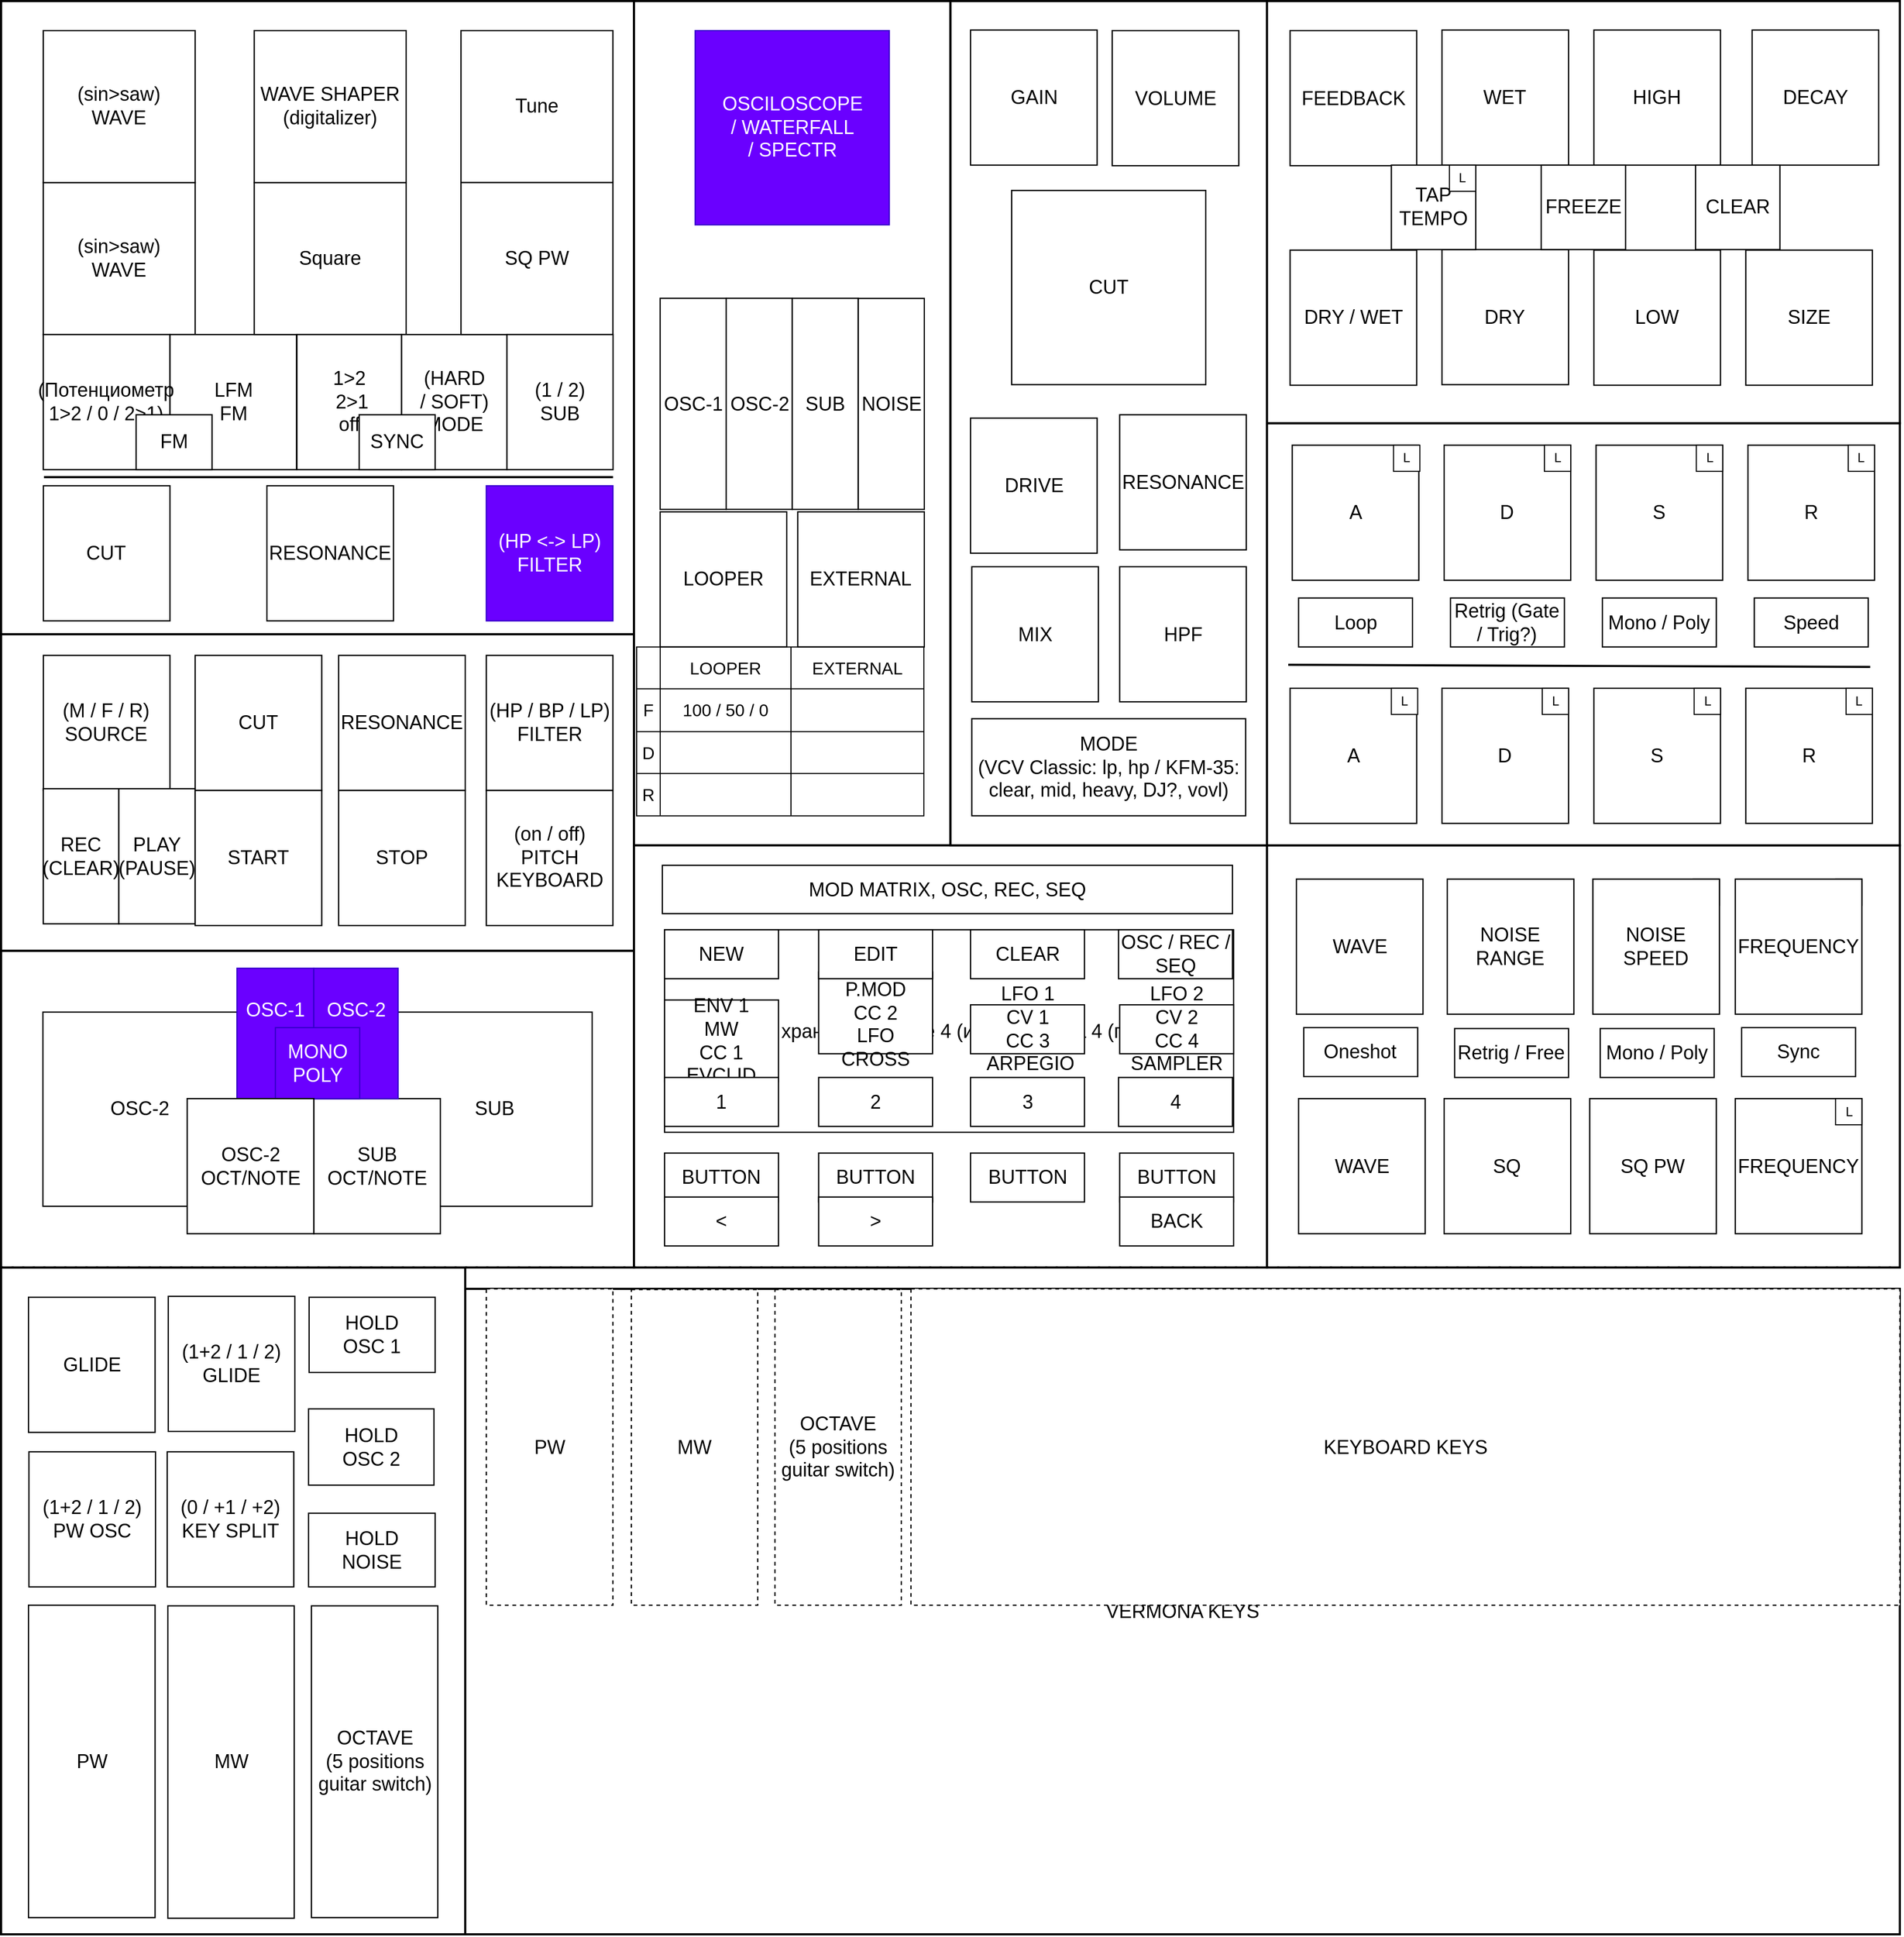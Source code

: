 <mxfile version="27.0.5">
  <diagram name="Page-1" id="0yerQAa0baYgFGr-IkGp">
    <mxGraphModel dx="928" dy="562" grid="1" gridSize="39.37" guides="1" tooltips="1" connect="1" arrows="1" fold="1" page="1" pageScale="1" pageWidth="1776" pageHeight="1811" math="0" shadow="0">
      <root>
        <mxCell id="0" />
        <mxCell id="1" parent="0" />
        <mxCell id="xokh4Ez91sBqfJbft43O-1" value="" style="rounded=0;whiteSpace=wrap;html=1;movable=1;resizable=1;rotatable=1;deletable=1;editable=1;locked=0;connectable=1;strokeWidth=1.968;" parent="1" vertex="1">
          <mxGeometry x="1181.1" y="787.4" width="590.55" height="393.7" as="geometry" />
        </mxCell>
        <mxCell id="m4RewTG6IQld1wpyNN1v-41" value="VERMONA KEYS" style="rounded=0;whiteSpace=wrap;html=1;strokeWidth=1.968;fontSize=18;movable=1;resizable=1;rotatable=1;deletable=1;editable=1;locked=0;connectable=1;" parent="1" vertex="1">
          <mxGeometry x="433.05" y="1201" width="1338.58" height="602" as="geometry" />
        </mxCell>
        <mxCell id="wlH6y_KVvPXo0IShCjxc-1" value="" style="rounded=0;whiteSpace=wrap;html=1;strokeWidth=1.968;fontSize=18;movable=1;resizable=1;rotatable=1;deletable=1;editable=1;locked=0;connectable=1;" parent="1" vertex="1">
          <mxGeometry y="1181.1" width="433.07" height="621.9" as="geometry" />
        </mxCell>
        <mxCell id="xokh4Ez91sBqfJbft43O-5" value="" style="rounded=0;whiteSpace=wrap;html=1;movable=1;resizable=1;rotatable=1;deletable=1;editable=1;locked=0;connectable=1;strokeWidth=1.968;" parent="1" vertex="1">
          <mxGeometry x="-2.274e-13" y="1.421e-14" width="590.55" height="590.55" as="geometry" />
        </mxCell>
        <mxCell id="xokh4Ez91sBqfJbft43O-4" value="" style="rounded=0;whiteSpace=wrap;html=1;movable=1;resizable=1;rotatable=1;deletable=1;editable=1;locked=0;connectable=1;strokeWidth=1.968;" parent="1" vertex="1">
          <mxGeometry x="-2.274e-13" y="590.54" width="590.55" height="295.275" as="geometry" />
        </mxCell>
        <mxCell id="xokh4Ez91sBqfJbft43O-3" value="" style="rounded=0;whiteSpace=wrap;html=1;movable=1;resizable=1;rotatable=1;deletable=1;editable=1;locked=0;connectable=1;strokeWidth=1.968;" parent="1" vertex="1">
          <mxGeometry x="-2.274e-13" y="885.82" width="590.55" height="295.275" as="geometry" />
        </mxCell>
        <mxCell id="xokh4Ez91sBqfJbft43O-2" value="" style="rounded=0;whiteSpace=wrap;html=1;movable=1;resizable=1;rotatable=1;deletable=1;editable=1;locked=0;connectable=1;strokeWidth=1.968;" parent="1" vertex="1">
          <mxGeometry x="1181.08" y="393.7" width="590.55" height="393.7" as="geometry" />
        </mxCell>
        <mxCell id="d05ju5goZMEUmhi3or16-11" value="" style="rounded=0;whiteSpace=wrap;html=1;movable=1;resizable=1;rotatable=1;deletable=1;editable=1;locked=0;connectable=1;strokeWidth=1.968;" parent="1" vertex="1">
          <mxGeometry x="1181.1" width="590.55" height="393.7" as="geometry" />
        </mxCell>
        <mxCell id="56mNvcB_yV8vKIjIocQw-3" value="" style="rounded=0;whiteSpace=wrap;html=1;movable=1;resizable=1;rotatable=1;deletable=1;editable=1;locked=0;connectable=1;strokeWidth=1.968;" parent="1" vertex="1">
          <mxGeometry x="590.55" width="295.27" height="787.4" as="geometry" />
        </mxCell>
        <mxCell id="d05ju5goZMEUmhi3or16-10" value="" style="rounded=0;whiteSpace=wrap;html=1;movable=1;resizable=1;rotatable=1;deletable=1;editable=1;locked=0;connectable=1;strokeWidth=1.968;" parent="1" vertex="1">
          <mxGeometry x="590.55" y="787.4" width="590.55" height="393.7" as="geometry" />
        </mxCell>
        <mxCell id="m4RewTG6IQld1wpyNN1v-2" value="(sin&amp;gt;saw)&lt;br&gt;WAVE" style="rounded=0;whiteSpace=wrap;html=1;strokeWidth=1.181;fontSize=18;" parent="1" vertex="1">
          <mxGeometry x="39.37" y="169.29" width="141.732" height="141.732" as="geometry" />
        </mxCell>
        <mxCell id="m4RewTG6IQld1wpyNN1v-3" value="&lt;div&gt;LFM&lt;/div&gt;&lt;div&gt;FM&lt;/div&gt;" style="rounded=0;whiteSpace=wrap;html=1;strokeWidth=1.181;fontSize=18;" parent="1" vertex="1">
          <mxGeometry x="157.58" y="311.02" width="118.11" height="125.984" as="geometry" />
        </mxCell>
        <mxCell id="m4RewTG6IQld1wpyNN1v-4" value="Square" style="rounded=0;whiteSpace=wrap;html=1;strokeWidth=1.181;fontSize=18;" parent="1" vertex="1">
          <mxGeometry x="236.22" y="169.29" width="141.732" height="141.732" as="geometry" />
        </mxCell>
        <mxCell id="m4RewTG6IQld1wpyNN1v-6" value="(HARD /&amp;nbsp;SOFT)&lt;br&gt;MODE" style="rounded=0;whiteSpace=wrap;html=1;strokeWidth=1.181;fontSize=18;" parent="1" vertex="1">
          <mxGeometry x="373.59" y="311.02" width="98.42" height="125.98" as="geometry" />
        </mxCell>
        <mxCell id="m4RewTG6IQld1wpyNN1v-7" value="(sin&amp;gt;saw)&lt;br&gt;WAVE" style="rounded=0;whiteSpace=wrap;html=1;strokeWidth=1.181;fontSize=18;" parent="1" vertex="1">
          <mxGeometry x="39.37" y="27.56" width="141.732" height="141.732" as="geometry" />
        </mxCell>
        <mxCell id="m4RewTG6IQld1wpyNN1v-9" value="WAVE SHAPER&lt;br&gt;(digitalizer)" style="rounded=0;whiteSpace=wrap;html=1;strokeWidth=1.181;fontSize=18;" parent="1" vertex="1">
          <mxGeometry x="236.22" y="27.56" width="141.732" height="141.732" as="geometry" />
        </mxCell>
        <mxCell id="m4RewTG6IQld1wpyNN1v-10" value="Tune" style="rounded=0;whiteSpace=wrap;html=1;strokeWidth=1.181;fontSize=18;" parent="1" vertex="1">
          <mxGeometry x="429.13" y="27.56" width="141.732" height="141.732" as="geometry" />
        </mxCell>
        <mxCell id="m4RewTG6IQld1wpyNN1v-14" value="OSC-2" style="rounded=0;whiteSpace=wrap;html=1;strokeWidth=1.181;fontSize=18;" parent="1" vertex="1">
          <mxGeometry x="39.04" y="942.91" width="181.102" height="181.102" as="geometry" />
        </mxCell>
        <mxCell id="m4RewTG6IQld1wpyNN1v-16" value="SUB" style="rounded=0;whiteSpace=wrap;html=1;strokeWidth=1.181;fontSize=18;" parent="1" vertex="1">
          <mxGeometry x="370.4" y="942.91" width="181.102" height="181.102" as="geometry" />
        </mxCell>
        <mxCell id="m4RewTG6IQld1wpyNN1v-17" value="SUB&lt;br&gt;OCT/NOTE" style="rounded=0;whiteSpace=wrap;html=1;strokeWidth=1.181;fontSize=18;" parent="1" vertex="1">
          <mxGeometry x="291.77" y="1023.62" width="118.11" height="125.984" as="geometry" />
        </mxCell>
        <mxCell id="m4RewTG6IQld1wpyNN1v-19" value="&lt;div&gt;OSC-1&lt;/div&gt;" style="rounded=0;whiteSpace=wrap;html=1;strokeWidth=1.181;fontSize=18;" parent="1" vertex="1">
          <mxGeometry x="614.94" y="277.2" width="61.62" height="196.85" as="geometry" />
        </mxCell>
        <mxCell id="m4RewTG6IQld1wpyNN1v-20" value="OSC-2" style="rounded=0;whiteSpace=wrap;html=1;strokeWidth=1.181;fontSize=18;" parent="1" vertex="1">
          <mxGeometry x="676.56" y="277.18" width="61.62" height="196.85" as="geometry" />
        </mxCell>
        <mxCell id="m4RewTG6IQld1wpyNN1v-21" value="SUB" style="rounded=0;whiteSpace=wrap;html=1;strokeWidth=1.181;fontSize=18;" parent="1" vertex="1">
          <mxGeometry x="738.18" y="277.2" width="61.62" height="196.85" as="geometry" />
        </mxCell>
        <mxCell id="m4RewTG6IQld1wpyNN1v-22" value="NOISE" style="rounded=0;whiteSpace=wrap;html=1;strokeWidth=1.181;fontSize=18;" parent="1" vertex="1">
          <mxGeometry x="799.8" y="277.32" width="61.62" height="196.73" as="geometry" />
        </mxCell>
        <mxCell id="m4RewTG6IQld1wpyNN1v-23" value="LOOPER" style="rounded=0;whiteSpace=wrap;html=1;strokeWidth=1.181;fontSize=18;" parent="1" vertex="1">
          <mxGeometry x="614.94" y="476.37" width="118.11" height="125.984" as="geometry" />
        </mxCell>
        <mxCell id="m4RewTG6IQld1wpyNN1v-24" value="EXTERNAL" style="rounded=0;whiteSpace=wrap;html=1;strokeWidth=1.181;fontSize=18;" parent="1" vertex="1">
          <mxGeometry x="743.31" y="476.37" width="118.11" height="125.984" as="geometry" />
        </mxCell>
        <mxCell id="m4RewTG6IQld1wpyNN1v-32" value="GLIDE" style="rounded=0;whiteSpace=wrap;html=1;strokeWidth=1.181;fontSize=18;" parent="1" vertex="1">
          <mxGeometry x="25.59" y="1208.87" width="118.11" height="125.984" as="geometry" />
        </mxCell>
        <mxCell id="m4RewTG6IQld1wpyNN1v-35" value="MW" style="rounded=0;whiteSpace=wrap;html=1;strokeWidth=1.181;fontSize=18;dashed=1;" parent="1" vertex="1">
          <mxGeometry x="588.09" y="1201.61" width="117.9" height="294.45" as="geometry" />
        </mxCell>
        <mxCell id="m4RewTG6IQld1wpyNN1v-36" value="OCTAVE&lt;br&gt;(5 positions guitar switch)" style="rounded=0;whiteSpace=wrap;html=1;strokeWidth=1.181;fontSize=18;dashed=1;" parent="1" vertex="1">
          <mxGeometry x="722.06" y="1201.61" width="117.9" height="294.45" as="geometry" />
        </mxCell>
        <mxCell id="m4RewTG6IQld1wpyNN1v-37" value="HOLD&lt;br&gt;&lt;div&gt;OSC 1&lt;/div&gt;" style="rounded=0;whiteSpace=wrap;html=1;strokeWidth=1.181;fontSize=18;" parent="1" vertex="1">
          <mxGeometry x="287.4" y="1208.87" width="117.6" height="70.13" as="geometry" />
        </mxCell>
        <mxCell id="m4RewTG6IQld1wpyNN1v-38" value="(0 / +1 / +2)&lt;br&gt;KEY SPLIT" style="rounded=0;whiteSpace=wrap;html=1;strokeWidth=1.181;fontSize=18;" parent="1" vertex="1">
          <mxGeometry x="155.0" y="1353.0" width="118.11" height="125.984" as="geometry" />
        </mxCell>
        <mxCell id="m4RewTG6IQld1wpyNN1v-39" value="" style="endArrow=none;html=1;rounded=0;strokeWidth=1.968;dashed=1;dashPattern=1 4;" parent="1" edge="1">
          <mxGeometry width="50" height="50" relative="1" as="geometry">
            <mxPoint y="1181" as="sourcePoint" />
            <mxPoint x="1772" y="1181" as="targetPoint" />
          </mxGeometry>
        </mxCell>
        <mxCell id="m4RewTG6IQld1wpyNN1v-73" value="Модуляция хранится в табле 4 (источники) на 4 (получатели)" style="rounded=0;whiteSpace=wrap;html=1;strokeWidth=1.181;fontSize=18;" parent="1" vertex="1">
          <mxGeometry x="619.06" y="866.14" width="530.94" height="188.86" as="geometry" />
        </mxCell>
        <mxCell id="xWX6AHxLNLRqpK4tOp0E-5" value="(1+2 / 1 / 2)&lt;br&gt;PW OSC" style="rounded=0;whiteSpace=wrap;html=1;strokeWidth=1.181;fontSize=18;" parent="1" vertex="1">
          <mxGeometry x="26.0" y="1353.0" width="118.11" height="125.984" as="geometry" />
        </mxCell>
        <mxCell id="xWX6AHxLNLRqpK4tOp0E-8" value="SIZE" style="rounded=0;whiteSpace=wrap;html=1;strokeWidth=1.181;fontSize=18;" parent="1" vertex="1">
          <mxGeometry x="1627.89" y="232.28" width="118.11" height="125.984" as="geometry" />
        </mxCell>
        <mxCell id="xWX6AHxLNLRqpK4tOp0E-9" value="DRY" style="rounded=0;whiteSpace=wrap;html=1;strokeWidth=1.181;fontSize=18;" parent="1" vertex="1">
          <mxGeometry x="1344.42" y="231.74" width="118.11" height="125.984" as="geometry" />
        </mxCell>
        <mxCell id="xWX6AHxLNLRqpK4tOp0E-10" value="HIGH" style="rounded=0;whiteSpace=wrap;html=1;strokeWidth=1.181;fontSize=18;" parent="1" vertex="1">
          <mxGeometry x="1486.16" y="27.02" width="118.11" height="125.984" as="geometry" />
        </mxCell>
        <mxCell id="xWX6AHxLNLRqpK4tOp0E-11" value="DECAY" style="rounded=0;whiteSpace=wrap;html=1;strokeWidth=1.181;fontSize=18;" parent="1" vertex="1">
          <mxGeometry x="1633.79" y="27.02" width="118.11" height="125.984" as="geometry" />
        </mxCell>
        <mxCell id="xWX6AHxLNLRqpK4tOp0E-12" value="WET" style="rounded=0;whiteSpace=wrap;html=1;strokeWidth=1.181;fontSize=18;" parent="1" vertex="1">
          <mxGeometry x="1344.42" y="27.02" width="118.11" height="125.984" as="geometry" />
        </mxCell>
        <mxCell id="xWX6AHxLNLRqpK4tOp0E-13" value="LOW" style="rounded=0;whiteSpace=wrap;html=1;strokeWidth=1.181;fontSize=18;" parent="1" vertex="1">
          <mxGeometry x="1486.16" y="232.28" width="118.11" height="125.984" as="geometry" />
        </mxCell>
        <mxCell id="8TTZSuKu-VtuvrujYmn4-5" value="(M / F / R)&lt;div&gt;SOURCE&lt;/div&gt;" style="rounded=0;whiteSpace=wrap;html=1;strokeWidth=1.181;fontSize=18;" parent="1" vertex="1">
          <mxGeometry x="39.47" y="610.23" width="118.11" height="125.984" as="geometry" />
        </mxCell>
        <mxCell id="56mNvcB_yV8vKIjIocQw-1" value="CUT" style="rounded=0;whiteSpace=wrap;html=1;strokeWidth=1.181;fontSize=18;" parent="1" vertex="1">
          <mxGeometry x="39.47" y="452.05" width="118.11" height="125.984" as="geometry" />
        </mxCell>
        <mxCell id="56mNvcB_yV8vKIjIocQw-2" value="RESONANCE" style="rounded=0;whiteSpace=wrap;html=1;strokeWidth=1.181;fontSize=18;" parent="1" vertex="1">
          <mxGeometry x="248.03" y="452.05" width="118.11" height="125.984" as="geometry" />
        </mxCell>
        <mxCell id="xokh4Ez91sBqfJbft43O-6" value="(Потенциометр 1&amp;gt;2 / 0 / 2&amp;gt;1)" style="rounded=0;whiteSpace=wrap;html=1;strokeWidth=1.181;fontSize=18;" parent="1" vertex="1">
          <mxGeometry x="39.37" y="311.02" width="118.11" height="125.984" as="geometry" />
        </mxCell>
        <mxCell id="wlH6y_KVvPXo0IShCjxc-3" value="(1+2 / 1 / 2)&lt;br&gt;GLIDE" style="rounded=0;whiteSpace=wrap;html=1;strokeWidth=1.181;fontSize=18;" parent="1" vertex="1">
          <mxGeometry x="156.0" y="1208.0" width="118.11" height="125.984" as="geometry" />
        </mxCell>
        <mxCell id="wlH6y_KVvPXo0IShCjxc-5" value="HOLD&lt;br&gt;&lt;div&gt;NOISE&lt;/div&gt;" style="rounded=0;whiteSpace=wrap;html=1;strokeWidth=1.181;fontSize=18;" parent="1" vertex="1">
          <mxGeometry x="286.89" y="1410.27" width="118.11" height="68.71" as="geometry" />
        </mxCell>
        <mxCell id="8wi24MFOJ5Ws7uHCbMtL-1" value="&lt;div&gt;1&amp;gt;2&lt;/div&gt;&lt;div&gt;&amp;nbsp;2&amp;gt;1&lt;/div&gt;&lt;div&gt;off&lt;/div&gt;" style="rounded=0;whiteSpace=wrap;html=1;strokeWidth=1.181;fontSize=18;" parent="1" vertex="1">
          <mxGeometry x="276.02" y="311.02" width="97.57" height="125.98" as="geometry" />
        </mxCell>
        <mxCell id="8wi24MFOJ5Ws7uHCbMtL-3" value="&lt;div&gt;FM&lt;/div&gt;" style="rounded=0;whiteSpace=wrap;html=1;strokeWidth=1.181;fontSize=18;" parent="1" vertex="1">
          <mxGeometry x="125.98" y="385.82" width="70.87" height="51.18" as="geometry" />
        </mxCell>
        <mxCell id="8wi24MFOJ5Ws7uHCbMtL-4" value="SYNC" style="rounded=0;whiteSpace=wrap;html=1;strokeWidth=1.181;fontSize=18;" parent="1" vertex="1">
          <mxGeometry x="334.13" y="385.82" width="70.87" height="51.18" as="geometry" />
        </mxCell>
        <mxCell id="8wi24MFOJ5Ws7uHCbMtL-5" value="SQ PW" style="rounded=0;whiteSpace=wrap;html=1;strokeWidth=1.181;fontSize=18;" parent="1" vertex="1">
          <mxGeometry x="429.13" y="169.29" width="141.732" height="141.732" as="geometry" />
        </mxCell>
        <mxCell id="8wi24MFOJ5Ws7uHCbMtL-7" value="FREEZE" style="rounded=0;whiteSpace=wrap;html=1;strokeWidth=1.181;fontSize=18;" parent="1" vertex="1">
          <mxGeometry x="1436.99" y="153.0" width="78.74" height="78.74" as="geometry" />
        </mxCell>
        <mxCell id="8wi24MFOJ5Ws7uHCbMtL-8" value="CLEAR" style="rounded=0;whiteSpace=wrap;html=1;strokeWidth=1.181;fontSize=18;" parent="1" vertex="1">
          <mxGeometry x="1581.0" y="153" width="78.74" height="78.74" as="geometry" />
        </mxCell>
        <mxCell id="8wi24MFOJ5Ws7uHCbMtL-19" value="S" style="rounded=0;whiteSpace=wrap;html=1;strokeWidth=1.181;fontSize=18;" parent="1" vertex="1">
          <mxGeometry x="1486.16" y="640.91" width="118.11" height="125.984" as="geometry" />
        </mxCell>
        <mxCell id="8wi24MFOJ5Ws7uHCbMtL-20" value="R" style="rounded=0;whiteSpace=wrap;html=1;strokeWidth=1.181;fontSize=18;" parent="1" vertex="1">
          <mxGeometry x="1627.89" y="640.91" width="118.11" height="125.984" as="geometry" />
        </mxCell>
        <mxCell id="8wi24MFOJ5Ws7uHCbMtL-21" value="A" style="rounded=0;whiteSpace=wrap;html=1;strokeWidth=1.181;fontSize=18;" parent="1" vertex="1">
          <mxGeometry x="1202.7" y="640.91" width="118.11" height="125.984" as="geometry" />
        </mxCell>
        <mxCell id="8wi24MFOJ5Ws7uHCbMtL-22" value="D" style="rounded=0;whiteSpace=wrap;html=1;strokeWidth=1.181;fontSize=18;" parent="1" vertex="1">
          <mxGeometry x="1344.43" y="640.91" width="118.11" height="125.984" as="geometry" />
        </mxCell>
        <mxCell id="8wi24MFOJ5Ws7uHCbMtL-24" value="SQ PW" style="rounded=0;whiteSpace=wrap;html=1;strokeWidth=1.181;fontSize=18;" parent="1" vertex="1">
          <mxGeometry x="1482.27" y="1023.62" width="118.11" height="125.984" as="geometry" />
        </mxCell>
        <mxCell id="8wi24MFOJ5Ws7uHCbMtL-25" value="FREQUENCY" style="rounded=0;whiteSpace=wrap;html=1;strokeWidth=1.181;fontSize=18;" parent="1" vertex="1">
          <mxGeometry x="1618.1" y="1023.62" width="118.11" height="125.984" as="geometry" />
        </mxCell>
        <mxCell id="8wi24MFOJ5Ws7uHCbMtL-26" value="WAVE" style="rounded=0;whiteSpace=wrap;html=1;strokeWidth=1.181;fontSize=18;" parent="1" vertex="1">
          <mxGeometry x="1210.63" y="1023.62" width="118.11" height="125.984" as="geometry" />
        </mxCell>
        <mxCell id="8wi24MFOJ5Ws7uHCbMtL-27" value="SQ" style="rounded=0;whiteSpace=wrap;html=1;strokeWidth=1.181;fontSize=18;" parent="1" vertex="1">
          <mxGeometry x="1346.45" y="1023.62" width="118.11" height="125.984" as="geometry" />
        </mxCell>
        <mxCell id="8wi24MFOJ5Ws7uHCbMtL-33" value="ENV 2&lt;div&gt;P.MOD&lt;br&gt;CC 2&lt;/div&gt;LFO CROSS" style="rounded=0;whiteSpace=wrap;html=1;strokeWidth=1.181;fontSize=18;" parent="1" vertex="1">
          <mxGeometry x="762.82" y="905.51" width="106.3" height="76.24" as="geometry" />
        </mxCell>
        <mxCell id="8wi24MFOJ5Ws7uHCbMtL-34" value="ENV 1&lt;br&gt;MW&lt;br&gt;CC 1&lt;br&gt;EVCLID" style="rounded=0;whiteSpace=wrap;html=1;strokeWidth=1.181;fontSize=18;" parent="1" vertex="1">
          <mxGeometry x="619.06" y="931.63" width="106.3" height="76.24" as="geometry" />
        </mxCell>
        <mxCell id="8wi24MFOJ5Ws7uHCbMtL-36" value="LFO 1&lt;br&gt;CV 1&lt;br&gt;CC 3&lt;br&gt;&amp;nbsp;ARPEGIO" style="rounded=0;whiteSpace=wrap;html=1;strokeWidth=1.181;fontSize=18;" parent="1" vertex="1">
          <mxGeometry x="904.55" y="936.13" width="106.3" height="45.62" as="geometry" />
        </mxCell>
        <mxCell id="8wi24MFOJ5Ws7uHCbMtL-37" value="LFO 2&lt;br&gt;CV 2&lt;br&gt;CC 4&lt;br&gt;SAMPLER" style="rounded=0;whiteSpace=wrap;html=1;strokeWidth=1.181;fontSize=18;" parent="1" vertex="1">
          <mxGeometry x="1043.7" y="936.13" width="106.3" height="45.62" as="geometry" />
        </mxCell>
        <mxCell id="8wi24MFOJ5Ws7uHCbMtL-38" value="PW" style="rounded=0;whiteSpace=wrap;html=1;strokeWidth=1.181;fontSize=18;dashed=1;" parent="1" vertex="1">
          <mxGeometry x="452.75" y="1201" width="118.11" height="295.06" as="geometry" />
        </mxCell>
        <mxCell id="56mNvcB_yV8vKIjIocQw-4" value="" style="rounded=0;whiteSpace=wrap;html=1;movable=1;resizable=1;rotatable=1;deletable=1;editable=1;locked=0;connectable=1;strokeWidth=1.968;" parent="1" vertex="1">
          <mxGeometry x="885.82" width="295.27" height="787.4" as="geometry" />
        </mxCell>
        <mxCell id="m4RewTG6IQld1wpyNN1v-1" value="&lt;div&gt;CUT&lt;/div&gt;" style="rounded=0;whiteSpace=wrap;html=1;strokeWidth=1.181;fontSize=18;movable=1;resizable=1;rotatable=1;deletable=1;editable=1;locked=0;connectable=1;" parent="1" vertex="1">
          <mxGeometry x="942.9" y="176.62" width="181.102" height="181.102" as="geometry" />
        </mxCell>
        <mxCell id="m4RewTG6IQld1wpyNN1v-76" value="MODE&lt;br&gt;(VCV Classic: lp, hp / KFM-35: clear, mid, heavy, DJ?, vovl)" style="rounded=0;whiteSpace=wrap;html=1;strokeWidth=1.181;fontSize=18;direction=south;movable=1;resizable=1;rotatable=1;deletable=1;editable=1;locked=0;connectable=1;" parent="1" vertex="1">
          <mxGeometry x="905.73" y="669.29" width="255.49" height="90.54" as="geometry" />
        </mxCell>
        <mxCell id="d05ju5goZMEUmhi3or16-1" value="VOLUME" style="rounded=0;whiteSpace=wrap;html=1;strokeWidth=1.181;fontSize=18;movable=1;resizable=1;rotatable=1;deletable=1;editable=1;locked=0;connectable=1;" parent="1" vertex="1">
          <mxGeometry x="1036.73" y="27.57" width="118.11" height="125.984" as="geometry" />
        </mxCell>
        <mxCell id="8wi24MFOJ5Ws7uHCbMtL-6" value="DRIVE" style="rounded=0;whiteSpace=wrap;html=1;strokeWidth=1.181;fontSize=18;movable=1;resizable=1;rotatable=1;deletable=1;editable=1;locked=0;connectable=1;" parent="1" vertex="1">
          <mxGeometry x="904.55" y="388.95" width="118.11" height="125.984" as="geometry" />
        </mxCell>
        <mxCell id="8wi24MFOJ5Ws7uHCbMtL-39" value="(HP / BP / LP)&lt;div&gt;FILTER&lt;/div&gt;" style="rounded=0;whiteSpace=wrap;html=1;strokeWidth=1.181;fontSize=18;" parent="1" vertex="1">
          <mxGeometry x="452.75" y="610.23" width="118.11" height="125.984" as="geometry" />
        </mxCell>
        <mxCell id="8wi24MFOJ5Ws7uHCbMtL-40" value="CUT" style="rounded=0;whiteSpace=wrap;html=1;strokeWidth=1.181;fontSize=18;" parent="1" vertex="1">
          <mxGeometry x="181.1" y="610.23" width="118.11" height="125.984" as="geometry" />
        </mxCell>
        <mxCell id="8wi24MFOJ5Ws7uHCbMtL-41" value="RESONANCE" style="rounded=0;whiteSpace=wrap;html=1;strokeWidth=1.181;fontSize=18;" parent="1" vertex="1">
          <mxGeometry x="314.96" y="610.23" width="118.11" height="125.984" as="geometry" />
        </mxCell>
        <mxCell id="8wi24MFOJ5Ws7uHCbMtL-42" value="(HP &amp;lt;-&amp;gt; LP)&lt;div&gt;FILTER&lt;/div&gt;" style="rounded=0;whiteSpace=wrap;html=1;strokeWidth=1.181;fontSize=18;fillColor=#6a00ff;fontColor=#ffffff;strokeColor=#3700CC;" parent="1" vertex="1">
          <mxGeometry x="452.75" y="452.05" width="118.11" height="125.98" as="geometry" />
        </mxCell>
        <mxCell id="8wi24MFOJ5Ws7uHCbMtL-45" value="REC&lt;br&gt;(CLEAR)" style="rounded=0;whiteSpace=wrap;html=1;strokeWidth=1.181;fontSize=18;" parent="1" vertex="1">
          <mxGeometry x="39.37" y="734.59" width="70.52" height="125.98" as="geometry" />
        </mxCell>
        <mxCell id="8wi24MFOJ5Ws7uHCbMtL-46" value="(on / off)&lt;br&gt;PITCH&lt;br&gt;KEYBOARD" style="rounded=0;whiteSpace=wrap;html=1;strokeWidth=1.181;fontSize=18;" parent="1" vertex="1">
          <mxGeometry x="452.75" y="736.21" width="118.11" height="125.984" as="geometry" />
        </mxCell>
        <mxCell id="8wi24MFOJ5Ws7uHCbMtL-47" value="PLAY&lt;br&gt;(PAUSE)" style="rounded=0;whiteSpace=wrap;html=1;strokeWidth=1.181;fontSize=18;" parent="1" vertex="1">
          <mxGeometry x="109.89" y="734.59" width="71.11" height="125.98" as="geometry" />
        </mxCell>
        <mxCell id="8wi24MFOJ5Ws7uHCbMtL-48" value="START" style="rounded=0;whiteSpace=wrap;html=1;strokeWidth=1.181;fontSize=18;" parent="1" vertex="1">
          <mxGeometry x="181.1" y="736.21" width="118.11" height="125.984" as="geometry" />
        </mxCell>
        <mxCell id="8wi24MFOJ5Ws7uHCbMtL-49" value="STOP" style="rounded=0;whiteSpace=wrap;html=1;strokeWidth=1.181;fontSize=18;" parent="1" vertex="1">
          <mxGeometry x="314.96" y="736.21" width="118.11" height="125.984" as="geometry" />
        </mxCell>
        <mxCell id="8wi24MFOJ5Ws7uHCbMtL-51" value="MOD MATRIX, OSC, REC, SEQ" style="rounded=0;whiteSpace=wrap;html=1;strokeWidth=1.181;fontSize=18;" parent="1" vertex="1">
          <mxGeometry x="617" y="806" width="531.94" height="45.1" as="geometry" />
        </mxCell>
        <mxCell id="8wi24MFOJ5Ws7uHCbMtL-52" value="2" style="rounded=0;whiteSpace=wrap;html=1;strokeWidth=1.181;fontSize=18;" parent="1" vertex="1">
          <mxGeometry x="762.82" y="1003.87" width="106.3" height="45.62" as="geometry" />
        </mxCell>
        <mxCell id="8wi24MFOJ5Ws7uHCbMtL-53" value="1" style="rounded=0;whiteSpace=wrap;html=1;strokeWidth=1.181;fontSize=18;" parent="1" vertex="1">
          <mxGeometry x="619.06" y="1003.87" width="106.3" height="45.62" as="geometry" />
        </mxCell>
        <mxCell id="8wi24MFOJ5Ws7uHCbMtL-54" value="3" style="rounded=0;whiteSpace=wrap;html=1;strokeWidth=1.181;fontSize=18;" parent="1" vertex="1">
          <mxGeometry x="904.55" y="1003.87" width="106.3" height="45.62" as="geometry" />
        </mxCell>
        <mxCell id="8wi24MFOJ5Ws7uHCbMtL-55" value="4" style="rounded=0;whiteSpace=wrap;html=1;strokeWidth=1.181;fontSize=18;" parent="1" vertex="1">
          <mxGeometry x="1042.64" y="1003.87" width="106.3" height="45.62" as="geometry" />
        </mxCell>
        <mxCell id="8wi24MFOJ5Ws7uHCbMtL-57" value="BUTTON" style="rounded=0;whiteSpace=wrap;html=1;strokeWidth=1.181;fontSize=18;" parent="1" vertex="1">
          <mxGeometry x="762.82" y="1074.39" width="106.3" height="45.62" as="geometry" />
        </mxCell>
        <mxCell id="8wi24MFOJ5Ws7uHCbMtL-58" value="BUTTON" style="rounded=0;whiteSpace=wrap;html=1;strokeWidth=1.181;fontSize=18;" parent="1" vertex="1">
          <mxGeometry x="619.06" y="1074.39" width="106.3" height="45.62" as="geometry" />
        </mxCell>
        <mxCell id="8wi24MFOJ5Ws7uHCbMtL-59" value="BUTTON" style="rounded=0;whiteSpace=wrap;html=1;strokeWidth=1.181;fontSize=18;" parent="1" vertex="1">
          <mxGeometry x="904.55" y="1074.39" width="106.3" height="45.62" as="geometry" />
        </mxCell>
        <mxCell id="8wi24MFOJ5Ws7uHCbMtL-60" value="BUTTON" style="rounded=0;whiteSpace=wrap;html=1;strokeWidth=1.181;fontSize=18;" parent="1" vertex="1">
          <mxGeometry x="1043.7" y="1074.39" width="106.3" height="45.62" as="geometry" />
        </mxCell>
        <mxCell id="8wi24MFOJ5Ws7uHCbMtL-63" value="&amp;gt;" style="rounded=0;whiteSpace=wrap;html=1;strokeWidth=1.181;fontSize=18;" parent="1" vertex="1">
          <mxGeometry x="762.82" y="1115.38" width="106.3" height="45.62" as="geometry" />
        </mxCell>
        <mxCell id="8wi24MFOJ5Ws7uHCbMtL-64" value="&amp;lt;" style="rounded=0;whiteSpace=wrap;html=1;strokeWidth=1.181;fontSize=18;" parent="1" vertex="1">
          <mxGeometry x="619.06" y="1115.38" width="106.3" height="45.62" as="geometry" />
        </mxCell>
        <mxCell id="8wi24MFOJ5Ws7uHCbMtL-66" value="BACK" style="rounded=0;whiteSpace=wrap;html=1;strokeWidth=1.181;fontSize=18;" parent="1" vertex="1">
          <mxGeometry x="1043.7" y="1115.38" width="106.3" height="45.62" as="geometry" />
        </mxCell>
        <mxCell id="8wi24MFOJ5Ws7uHCbMtL-67" value="EDIT" style="rounded=0;whiteSpace=wrap;html=1;strokeWidth=1.181;fontSize=18;" parent="1" vertex="1">
          <mxGeometry x="762.82" y="866.14" width="106.3" height="45.62" as="geometry" />
        </mxCell>
        <mxCell id="8wi24MFOJ5Ws7uHCbMtL-68" value="NEW" style="rounded=0;whiteSpace=wrap;html=1;strokeWidth=1.181;fontSize=18;" parent="1" vertex="1">
          <mxGeometry x="619.06" y="866.14" width="106.3" height="45.62" as="geometry" />
        </mxCell>
        <mxCell id="8wi24MFOJ5Ws7uHCbMtL-69" value="CLEAR" style="rounded=0;whiteSpace=wrap;html=1;strokeWidth=1.181;fontSize=18;" parent="1" vertex="1">
          <mxGeometry x="904.55" y="866.14" width="106.3" height="45.62" as="geometry" />
        </mxCell>
        <mxCell id="8wi24MFOJ5Ws7uHCbMtL-70" value="OSC / REC / SEQ" style="rounded=0;whiteSpace=wrap;html=1;strokeWidth=1.181;fontSize=18;" parent="1" vertex="1">
          <mxGeometry x="1042.64" y="866.14" width="106.3" height="45.62" as="geometry" />
        </mxCell>
        <mxCell id="w7xi124JPFb4Iuvyt2l8-9" value="KEYBOARD KEYS" style="rounded=0;whiteSpace=wrap;html=1;strokeWidth=1.181;fontSize=18;dashed=1;movable=1;resizable=1;rotatable=1;deletable=1;editable=1;locked=0;connectable=1;" parent="1" vertex="1">
          <mxGeometry x="848.95" y="1201" width="922.7" height="295.06" as="geometry" />
        </mxCell>
        <mxCell id="w7xi124JPFb4Iuvyt2l8-10" value="MW" style="rounded=0;whiteSpace=wrap;html=1;strokeWidth=1.181;fontSize=18;" parent="1" vertex="1">
          <mxGeometry x="155.61" y="1496.67" width="117.9" height="291.34" as="geometry" />
        </mxCell>
        <mxCell id="w7xi124JPFb4Iuvyt2l8-11" value="OCTAVE&lt;br&gt;(5 positions guitar switch)" style="rounded=0;whiteSpace=wrap;html=1;strokeWidth=1.181;fontSize=18;" parent="1" vertex="1">
          <mxGeometry x="289.58" y="1496.67" width="117.9" height="290.73" as="geometry" />
        </mxCell>
        <mxCell id="w7xi124JPFb4Iuvyt2l8-12" value="PW" style="rounded=0;whiteSpace=wrap;html=1;strokeWidth=1.181;fontSize=18;" parent="1" vertex="1">
          <mxGeometry x="25.59" y="1496.06" width="118.11" height="291.34" as="geometry" />
        </mxCell>
        <mxCell id="m4RewTG6IQld1wpyNN1v-54" value="RESONANCE" style="rounded=0;whiteSpace=wrap;html=1;strokeWidth=1.181;fontSize=18;movable=1;resizable=1;rotatable=1;deletable=1;editable=1;locked=0;connectable=1;" parent="1" vertex="1">
          <mxGeometry x="1043.7" y="385.82" width="118.11" height="125.984" as="geometry" />
        </mxCell>
        <mxCell id="gBDPEbCBvgzt7-z5L_b_-1" value="MIX" style="rounded=0;whiteSpace=wrap;html=1;strokeWidth=1.181;fontSize=18;movable=1;resizable=1;rotatable=1;deletable=1;editable=1;locked=0;connectable=1;" parent="1" vertex="1">
          <mxGeometry x="905.73" y="527.56" width="118.11" height="125.984" as="geometry" />
        </mxCell>
        <mxCell id="gBDPEbCBvgzt7-z5L_b_-3" value="&lt;div&gt;OSCILOSCOPE&lt;/div&gt;/ WATERFALL&lt;br&gt;/ SPECTR" style="rounded=0;whiteSpace=wrap;html=1;strokeWidth=1.181;fontSize=18;movable=1;resizable=1;rotatable=1;deletable=1;editable=1;locked=0;connectable=1;fillColor=#6a00ff;fontColor=#ffffff;strokeColor=#3700CC;" parent="1" vertex="1">
          <mxGeometry x="647.63" y="27.57" width="181.102" height="181.102" as="geometry" />
        </mxCell>
        <mxCell id="gBDPEbCBvgzt7-z5L_b_-8" value="L" style="rounded=0;whiteSpace=wrap;html=1;" parent="1" vertex="1">
          <mxGeometry x="1297.19" y="640.91" width="24.56" height="24.409" as="geometry" />
        </mxCell>
        <mxCell id="gBDPEbCBvgzt7-z5L_b_-9" value="L" style="rounded=0;whiteSpace=wrap;html=1;" parent="1" vertex="1">
          <mxGeometry x="1437.98" y="640.91" width="24.56" height="24.409" as="geometry" />
        </mxCell>
        <mxCell id="gBDPEbCBvgzt7-z5L_b_-10" value="L" style="rounded=0;whiteSpace=wrap;html=1;" parent="1" vertex="1">
          <mxGeometry x="1579.71" y="640.91" width="24.56" height="24.409" as="geometry" />
        </mxCell>
        <mxCell id="gBDPEbCBvgzt7-z5L_b_-11" value="L" style="rounded=0;whiteSpace=wrap;html=1;" parent="1" vertex="1">
          <mxGeometry x="1721.44" y="640.91" width="24.56" height="24.409" as="geometry" />
        </mxCell>
        <mxCell id="gBDPEbCBvgzt7-z5L_b_-12" value="L" style="rounded=0;whiteSpace=wrap;html=1;" parent="1" vertex="1">
          <mxGeometry x="1711.65" y="818.89" width="24.56" height="24.409" as="geometry" />
        </mxCell>
        <mxCell id="gBDPEbCBvgzt7-z5L_b_-13" value="L" style="rounded=0;whiteSpace=wrap;html=1;" parent="1" vertex="1">
          <mxGeometry x="1711.65" y="1023.62" width="24.56" height="24.409" as="geometry" />
        </mxCell>
        <mxCell id="gbtdaO8nGlUaZbrBjqpk-1" value="HPF" style="rounded=0;whiteSpace=wrap;html=1;strokeWidth=1.181;fontSize=18;movable=1;resizable=1;rotatable=1;deletable=1;editable=1;locked=0;connectable=1;" parent="1" vertex="1">
          <mxGeometry x="1043.7" y="527.56" width="118.11" height="125.984" as="geometry" />
        </mxCell>
        <mxCell id="gbtdaO8nGlUaZbrBjqpk-2" value="L" style="rounded=0;whiteSpace=wrap;html=1;" parent="1" vertex="1">
          <mxGeometry x="1578.76" y="818.89" width="24.56" height="24.409" as="geometry" />
        </mxCell>
        <mxCell id="gbtdaO8nGlUaZbrBjqpk-6" value="GAIN" style="rounded=0;whiteSpace=wrap;html=1;strokeWidth=1.181;fontSize=18;movable=1;resizable=1;rotatable=1;deletable=1;editable=1;locked=0;connectable=1;" parent="1" vertex="1">
          <mxGeometry x="904.55" y="27.02" width="118.11" height="125.984" as="geometry" />
        </mxCell>
        <mxCell id="G2be6syp2w9wlqAolsrQ-1" value="FEEDBACK" style="rounded=0;whiteSpace=wrap;html=1;strokeWidth=1.181;fontSize=18;" parent="1" vertex="1">
          <mxGeometry x="1202.7" y="27.56" width="118.11" height="125.984" as="geometry" />
        </mxCell>
        <mxCell id="G2be6syp2w9wlqAolsrQ-2" value="DRY / WET" style="rounded=0;whiteSpace=wrap;html=1;strokeWidth=1.181;fontSize=18;" parent="1" vertex="1">
          <mxGeometry x="1202.7" y="232.29" width="118.11" height="125.984" as="geometry" />
        </mxCell>
        <mxCell id="G2be6syp2w9wlqAolsrQ-3" value="TAP&lt;br&gt;TEMPO" style="rounded=0;whiteSpace=wrap;html=1;strokeWidth=1.181;fontSize=18;" parent="1" vertex="1">
          <mxGeometry x="1297.19" y="153.0" width="78.74" height="78.74" as="geometry" />
        </mxCell>
        <mxCell id="JVRs23YW-IqXZZvFPZ2R-1" value="&lt;div&gt;OSC-1&lt;/div&gt;&lt;div&gt;&lt;br&gt;&lt;/div&gt;&lt;div&gt;&lt;br&gt;&lt;/div&gt;" style="rounded=0;whiteSpace=wrap;html=1;strokeWidth=1.181;fontSize=18;fillColor=#6a00ff;fontColor=#ffffff;strokeColor=#3700CC;" vertex="1" parent="1">
          <mxGeometry x="220.14" y="902.03" width="71.63" height="121.59" as="geometry" />
        </mxCell>
        <mxCell id="JVRs23YW-IqXZZvFPZ2R-2" value="&lt;div&gt;OSC-2&lt;/div&gt;&lt;div&gt;&lt;br&gt;&lt;/div&gt;&lt;div&gt;&lt;br&gt;&lt;/div&gt;" style="rounded=0;whiteSpace=wrap;html=1;strokeWidth=1.181;fontSize=18;fillColor=#6a00ff;fontColor=#ffffff;strokeColor=#3700CC;" vertex="1" parent="1">
          <mxGeometry x="291.77" y="902.03" width="78.63" height="121.59" as="geometry" />
        </mxCell>
        <mxCell id="gBDPEbCBvgzt7-z5L_b_-14" value="MONO&lt;br&gt;POLY" style="rounded=0;whiteSpace=wrap;html=1;strokeWidth=1.181;fontSize=18;fillColor=#6a00ff;fontColor=#ffffff;strokeColor=#3700CC;" parent="1" vertex="1">
          <mxGeometry x="255.96" y="957.4" width="78.64" height="66.22" as="geometry" />
        </mxCell>
        <mxCell id="JVRs23YW-IqXZZvFPZ2R-3" value="HOLD&lt;br&gt;&lt;div&gt;OSC 2&lt;/div&gt;" style="rounded=0;whiteSpace=wrap;html=1;strokeWidth=1.181;fontSize=18;" vertex="1" parent="1">
          <mxGeometry x="286.89" y="1312.96" width="117" height="71.13" as="geometry" />
        </mxCell>
        <mxCell id="m4RewTG6IQld1wpyNN1v-15" value="OSC-2&lt;br&gt;OCT/NOTE" style="rounded=0;whiteSpace=wrap;html=1;strokeWidth=1.181;fontSize=18;" parent="1" vertex="1">
          <mxGeometry x="173.66" y="1023.62" width="118.11" height="125.984" as="geometry" />
        </mxCell>
        <mxCell id="JVRs23YW-IqXZZvFPZ2R-9" value="" style="shape=table;startSize=0;container=1;collapsible=0;childLayout=tableLayout;fontSize=16;fillColor=none;strokeColor=default;" vertex="1" parent="1">
          <mxGeometry x="593" y="602.35" width="268" height="157.48" as="geometry" />
        </mxCell>
        <mxCell id="JVRs23YW-IqXZZvFPZ2R-10" value="" style="shape=tableRow;horizontal=0;startSize=0;swimlaneHead=0;swimlaneBody=0;strokeColor=inherit;top=0;left=0;bottom=0;right=0;collapsible=0;dropTarget=0;fillColor=none;points=[[0,0.5],[1,0.5]];portConstraint=eastwest;fontSize=16;" vertex="1" parent="JVRs23YW-IqXZZvFPZ2R-9">
          <mxGeometry width="268" height="39" as="geometry" />
        </mxCell>
        <mxCell id="JVRs23YW-IqXZZvFPZ2R-11" value="" style="shape=partialRectangle;html=1;whiteSpace=wrap;connectable=0;strokeColor=inherit;overflow=hidden;fillColor=none;top=0;left=0;bottom=0;right=0;pointerEvents=1;fontSize=16;" vertex="1" parent="JVRs23YW-IqXZZvFPZ2R-10">
          <mxGeometry width="22" height="39" as="geometry">
            <mxRectangle width="22" height="39" as="alternateBounds" />
          </mxGeometry>
        </mxCell>
        <mxCell id="JVRs23YW-IqXZZvFPZ2R-12" value="LOOPER" style="shape=partialRectangle;html=1;whiteSpace=wrap;connectable=0;strokeColor=inherit;overflow=hidden;fillColor=none;top=0;left=0;bottom=0;right=0;pointerEvents=1;fontSize=16;" vertex="1" parent="JVRs23YW-IqXZZvFPZ2R-10">
          <mxGeometry x="22" width="122" height="39" as="geometry">
            <mxRectangle width="122" height="39" as="alternateBounds" />
          </mxGeometry>
        </mxCell>
        <mxCell id="JVRs23YW-IqXZZvFPZ2R-13" value="EXTERNAL" style="shape=partialRectangle;html=1;whiteSpace=wrap;connectable=0;strokeColor=inherit;overflow=hidden;fillColor=none;top=0;left=0;bottom=0;right=0;pointerEvents=1;fontSize=16;" vertex="1" parent="JVRs23YW-IqXZZvFPZ2R-10">
          <mxGeometry x="144" width="124" height="39" as="geometry">
            <mxRectangle width="124" height="39" as="alternateBounds" />
          </mxGeometry>
        </mxCell>
        <mxCell id="JVRs23YW-IqXZZvFPZ2R-14" value="" style="shape=tableRow;horizontal=0;startSize=0;swimlaneHead=0;swimlaneBody=0;strokeColor=inherit;top=0;left=0;bottom=0;right=0;collapsible=0;dropTarget=0;fillColor=none;points=[[0,0.5],[1,0.5]];portConstraint=eastwest;fontSize=16;" vertex="1" parent="JVRs23YW-IqXZZvFPZ2R-9">
          <mxGeometry y="39" width="268" height="40" as="geometry" />
        </mxCell>
        <mxCell id="JVRs23YW-IqXZZvFPZ2R-15" value="F" style="shape=partialRectangle;html=1;whiteSpace=wrap;connectable=0;strokeColor=inherit;overflow=hidden;fillColor=none;top=0;left=0;bottom=0;right=0;pointerEvents=1;fontSize=16;" vertex="1" parent="JVRs23YW-IqXZZvFPZ2R-14">
          <mxGeometry width="22" height="40" as="geometry">
            <mxRectangle width="22" height="40" as="alternateBounds" />
          </mxGeometry>
        </mxCell>
        <mxCell id="JVRs23YW-IqXZZvFPZ2R-16" value="100 / 50 / 0" style="shape=partialRectangle;html=1;whiteSpace=wrap;connectable=0;strokeColor=inherit;overflow=hidden;fillColor=none;top=0;left=0;bottom=0;right=0;pointerEvents=1;fontSize=16;" vertex="1" parent="JVRs23YW-IqXZZvFPZ2R-14">
          <mxGeometry x="22" width="122" height="40" as="geometry">
            <mxRectangle width="122" height="40" as="alternateBounds" />
          </mxGeometry>
        </mxCell>
        <mxCell id="JVRs23YW-IqXZZvFPZ2R-17" value="" style="shape=partialRectangle;html=1;whiteSpace=wrap;connectable=0;strokeColor=inherit;overflow=hidden;fillColor=none;top=0;left=0;bottom=0;right=0;pointerEvents=1;fontSize=16;" vertex="1" parent="JVRs23YW-IqXZZvFPZ2R-14">
          <mxGeometry x="144" width="124" height="40" as="geometry">
            <mxRectangle width="124" height="40" as="alternateBounds" />
          </mxGeometry>
        </mxCell>
        <mxCell id="JVRs23YW-IqXZZvFPZ2R-18" value="" style="shape=tableRow;horizontal=0;startSize=0;swimlaneHead=0;swimlaneBody=0;strokeColor=inherit;top=0;left=0;bottom=0;right=0;collapsible=0;dropTarget=0;fillColor=none;points=[[0,0.5],[1,0.5]];portConstraint=eastwest;fontSize=16;" vertex="1" parent="JVRs23YW-IqXZZvFPZ2R-9">
          <mxGeometry y="79" width="268" height="39" as="geometry" />
        </mxCell>
        <mxCell id="JVRs23YW-IqXZZvFPZ2R-19" value="D" style="shape=partialRectangle;html=1;whiteSpace=wrap;connectable=0;strokeColor=inherit;overflow=hidden;fillColor=none;top=0;left=0;bottom=0;right=0;pointerEvents=1;fontSize=16;" vertex="1" parent="JVRs23YW-IqXZZvFPZ2R-18">
          <mxGeometry width="22" height="39" as="geometry">
            <mxRectangle width="22" height="39" as="alternateBounds" />
          </mxGeometry>
        </mxCell>
        <mxCell id="JVRs23YW-IqXZZvFPZ2R-20" value="" style="shape=partialRectangle;html=1;whiteSpace=wrap;connectable=0;strokeColor=inherit;overflow=hidden;fillColor=none;top=0;left=0;bottom=0;right=0;pointerEvents=1;fontSize=16;dashed=1;dashPattern=1 2;" vertex="1" parent="JVRs23YW-IqXZZvFPZ2R-18">
          <mxGeometry x="22" width="122" height="39" as="geometry">
            <mxRectangle width="122" height="39" as="alternateBounds" />
          </mxGeometry>
        </mxCell>
        <mxCell id="JVRs23YW-IqXZZvFPZ2R-21" value="" style="shape=partialRectangle;html=1;whiteSpace=wrap;connectable=0;strokeColor=inherit;overflow=hidden;fillColor=none;top=0;left=0;bottom=0;right=0;pointerEvents=1;fontSize=16;" vertex="1" parent="JVRs23YW-IqXZZvFPZ2R-18">
          <mxGeometry x="144" width="124" height="39" as="geometry">
            <mxRectangle width="124" height="39" as="alternateBounds" />
          </mxGeometry>
        </mxCell>
        <mxCell id="JVRs23YW-IqXZZvFPZ2R-22" style="shape=tableRow;horizontal=0;startSize=0;swimlaneHead=0;swimlaneBody=0;strokeColor=inherit;top=0;left=0;bottom=0;right=0;collapsible=0;dropTarget=0;fillColor=none;points=[[0,0.5],[1,0.5]];portConstraint=eastwest;fontSize=16;" vertex="1" parent="JVRs23YW-IqXZZvFPZ2R-9">
          <mxGeometry y="118" width="268" height="39" as="geometry" />
        </mxCell>
        <mxCell id="JVRs23YW-IqXZZvFPZ2R-23" value="R" style="shape=partialRectangle;html=1;whiteSpace=wrap;connectable=0;strokeColor=inherit;overflow=hidden;fillColor=none;top=0;left=0;bottom=0;right=0;pointerEvents=1;fontSize=16;" vertex="1" parent="JVRs23YW-IqXZZvFPZ2R-22">
          <mxGeometry width="22" height="39" as="geometry">
            <mxRectangle width="22" height="39" as="alternateBounds" />
          </mxGeometry>
        </mxCell>
        <mxCell id="JVRs23YW-IqXZZvFPZ2R-24" style="shape=partialRectangle;html=1;whiteSpace=wrap;connectable=0;strokeColor=inherit;overflow=hidden;fillColor=none;top=0;left=0;bottom=0;right=0;pointerEvents=1;fontSize=16;" vertex="1" parent="JVRs23YW-IqXZZvFPZ2R-22">
          <mxGeometry x="22" width="122" height="39" as="geometry">
            <mxRectangle width="122" height="39" as="alternateBounds" />
          </mxGeometry>
        </mxCell>
        <mxCell id="JVRs23YW-IqXZZvFPZ2R-25" style="shape=partialRectangle;html=1;whiteSpace=wrap;connectable=0;strokeColor=inherit;overflow=hidden;fillColor=none;top=0;left=0;bottom=0;right=0;pointerEvents=1;fontSize=16;" vertex="1" parent="JVRs23YW-IqXZZvFPZ2R-22">
          <mxGeometry x="144" width="124" height="39" as="geometry">
            <mxRectangle width="124" height="39" as="alternateBounds" />
          </mxGeometry>
        </mxCell>
        <mxCell id="8wi24MFOJ5Ws7uHCbMtL-28" value="NOISE&lt;br&gt;SPEED" style="rounded=0;whiteSpace=wrap;html=1;strokeWidth=1.181;fontSize=18;" parent="1" vertex="1">
          <mxGeometry x="1485.21" y="818.89" width="118.11" height="125.984" as="geometry" />
        </mxCell>
        <mxCell id="8wi24MFOJ5Ws7uHCbMtL-29" value="FREQUENCY" style="rounded=0;whiteSpace=wrap;html=1;strokeWidth=1.181;fontSize=18;" parent="1" vertex="1">
          <mxGeometry x="1618.1" y="818.89" width="118.11" height="125.984" as="geometry" />
        </mxCell>
        <mxCell id="8wi24MFOJ5Ws7uHCbMtL-30" value="WAVE" style="rounded=0;whiteSpace=wrap;html=1;strokeWidth=1.181;fontSize=18;" parent="1" vertex="1">
          <mxGeometry x="1208.6" y="818.89" width="118.11" height="125.984" as="geometry" />
        </mxCell>
        <mxCell id="8wi24MFOJ5Ws7uHCbMtL-31" value="NOISE&lt;br&gt;RANGE" style="rounded=0;whiteSpace=wrap;html=1;strokeWidth=1.181;fontSize=18;" parent="1" vertex="1">
          <mxGeometry x="1349.38" y="818.89" width="118.11" height="125.984" as="geometry" />
        </mxCell>
        <mxCell id="8wi24MFOJ5Ws7uHCbMtL-71" value="Retrig / Free" style="rounded=0;whiteSpace=wrap;html=1;strokeWidth=1.181;fontSize=18;" parent="1" vertex="1">
          <mxGeometry x="1356.23" y="958.25" width="106.3" height="45.62" as="geometry" />
        </mxCell>
        <mxCell id="8wi24MFOJ5Ws7uHCbMtL-72" value="Oneshot" style="rounded=0;whiteSpace=wrap;html=1;strokeWidth=1.181;fontSize=18;" parent="1" vertex="1">
          <mxGeometry x="1215.45" y="957.4" width="106.3" height="45.62" as="geometry" />
        </mxCell>
        <mxCell id="8wi24MFOJ5Ws7uHCbMtL-74" value="Mono / Poly" style="rounded=0;whiteSpace=wrap;html=1;strokeWidth=1.181;fontSize=18;" parent="1" vertex="1">
          <mxGeometry x="1492.06" y="958.25" width="106.3" height="45.62" as="geometry" />
        </mxCell>
        <mxCell id="8wi24MFOJ5Ws7uHCbMtL-75" value="Sync" style="rounded=0;whiteSpace=wrap;html=1;strokeWidth=1.181;fontSize=18;" parent="1" vertex="1">
          <mxGeometry x="1624.0" y="957.4" width="106.3" height="45.62" as="geometry" />
        </mxCell>
        <mxCell id="JVRs23YW-IqXZZvFPZ2R-28" value="&lt;div&gt;(1 / 2)&lt;/div&gt;&lt;div&gt;SUB&lt;/div&gt;" style="rounded=0;whiteSpace=wrap;html=1;strokeWidth=1.181;fontSize=18;" vertex="1" parent="1">
          <mxGeometry x="472.01" y="311.02" width="98.99" height="125.98" as="geometry" />
        </mxCell>
        <mxCell id="JVRs23YW-IqXZZvFPZ2R-29" value="L" style="rounded=0;whiteSpace=wrap;html=1;" vertex="1" parent="1">
          <mxGeometry x="1351.37" y="153" width="24.56" height="24.409" as="geometry" />
        </mxCell>
        <mxCell id="m4RewTG6IQld1wpyNN1v-42" value="S" style="rounded=0;whiteSpace=wrap;html=1;strokeWidth=1.181;fontSize=18;" parent="1" vertex="1">
          <mxGeometry x="1488.18" y="414.19" width="118.11" height="125.984" as="geometry" />
        </mxCell>
        <mxCell id="m4RewTG6IQld1wpyNN1v-44" value="R" style="rounded=0;whiteSpace=wrap;html=1;strokeWidth=1.181;fontSize=18;" parent="1" vertex="1">
          <mxGeometry x="1629.91" y="414.19" width="118.11" height="125.984" as="geometry" />
        </mxCell>
        <mxCell id="m4RewTG6IQld1wpyNN1v-46" value="A" style="rounded=0;whiteSpace=wrap;html=1;strokeWidth=1.181;fontSize=18;" parent="1" vertex="1">
          <mxGeometry x="1204.72" y="414.19" width="118.11" height="125.984" as="geometry" />
        </mxCell>
        <mxCell id="m4RewTG6IQld1wpyNN1v-48" value="D" style="rounded=0;whiteSpace=wrap;html=1;strokeWidth=1.181;fontSize=18;" parent="1" vertex="1">
          <mxGeometry x="1346.45" y="414.19" width="118.11" height="125.984" as="geometry" />
        </mxCell>
        <mxCell id="8wi24MFOJ5Ws7uHCbMtL-9" value="Retrig (Gate / Trig?)" style="rounded=0;whiteSpace=wrap;html=1;strokeWidth=1.181;fontSize=18;" parent="1" vertex="1">
          <mxGeometry x="1352.35" y="556.73" width="106.3" height="45.62" as="geometry" />
        </mxCell>
        <mxCell id="8wi24MFOJ5Ws7uHCbMtL-10" value="Loop" style="rounded=0;whiteSpace=wrap;html=1;strokeWidth=1.181;fontSize=18;" parent="1" vertex="1">
          <mxGeometry x="1210.62" y="556.73" width="106.3" height="45.62" as="geometry" />
        </mxCell>
        <mxCell id="8wi24MFOJ5Ws7uHCbMtL-12" value="Mono / Poly" style="rounded=0;whiteSpace=wrap;html=1;strokeWidth=1.181;fontSize=18;" parent="1" vertex="1">
          <mxGeometry x="1494.08" y="556.73" width="106.3" height="45.62" as="geometry" />
        </mxCell>
        <mxCell id="8wi24MFOJ5Ws7uHCbMtL-13" value="Speed" style="rounded=0;whiteSpace=wrap;html=1;strokeWidth=1.181;fontSize=18;" parent="1" vertex="1">
          <mxGeometry x="1635.81" y="556.73" width="106.3" height="45.62" as="geometry" />
        </mxCell>
        <mxCell id="gBDPEbCBvgzt7-z5L_b_-4" value="L" style="rounded=0;whiteSpace=wrap;html=1;" parent="1" vertex="1">
          <mxGeometry x="1299.21" y="414.19" width="24.56" height="24.409" as="geometry" />
        </mxCell>
        <mxCell id="gBDPEbCBvgzt7-z5L_b_-5" value="L" style="rounded=0;whiteSpace=wrap;html=1;" parent="1" vertex="1">
          <mxGeometry x="1440" y="414.19" width="24.56" height="24.409" as="geometry" />
        </mxCell>
        <mxCell id="gBDPEbCBvgzt7-z5L_b_-6" value="L" style="rounded=0;whiteSpace=wrap;html=1;" parent="1" vertex="1">
          <mxGeometry x="1581.73" y="414.19" width="24.56" height="24.409" as="geometry" />
        </mxCell>
        <mxCell id="gBDPEbCBvgzt7-z5L_b_-7" value="L" style="rounded=0;whiteSpace=wrap;html=1;" parent="1" vertex="1">
          <mxGeometry x="1723.46" y="414.19" width="24.56" height="24.409" as="geometry" />
        </mxCell>
        <mxCell id="JVRs23YW-IqXZZvFPZ2R-31" value="" style="endArrow=none;html=1;rounded=0;strokeWidth=1.968;" edge="1" parent="1">
          <mxGeometry width="50" height="50" relative="1" as="geometry">
            <mxPoint x="1201" y="619" as="sourcePoint" />
            <mxPoint x="1744" y="621" as="targetPoint" />
          </mxGeometry>
        </mxCell>
        <mxCell id="JVRs23YW-IqXZZvFPZ2R-32" value="" style="endArrow=none;html=1;rounded=0;strokeWidth=1.968;" edge="1" parent="1">
          <mxGeometry width="50" height="50" relative="1" as="geometry">
            <mxPoint x="40.0" y="444" as="sourcePoint" />
            <mxPoint x="571" y="444" as="targetPoint" />
          </mxGeometry>
        </mxCell>
      </root>
    </mxGraphModel>
  </diagram>
</mxfile>

